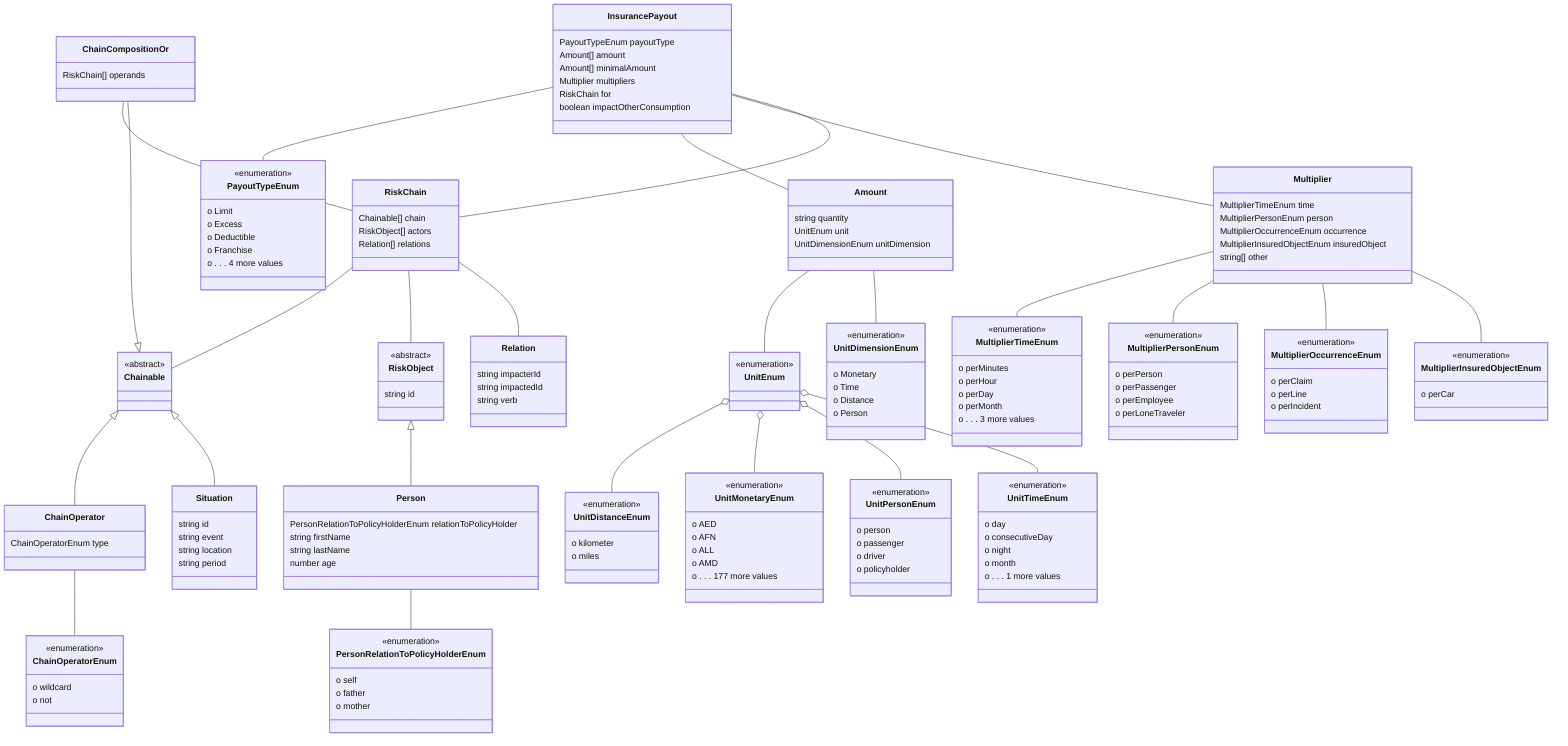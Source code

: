 classDiagram
Amount -- UnitEnum
Amount -- UnitDimensionEnum


class Amount {

  string quantity
  UnitEnum unit
  UnitDimensionEnum unitDimension

}

ChainCompositionOr -- RiskChain


Chainable <|-- ChainCompositionOr
class ChainCompositionOr {

  RiskChain[] operands

}

ChainOperator -- ChainOperatorEnum


Chainable <|-- ChainOperator
class ChainOperator {

  ChainOperatorEnum type

}

class ChainOperatorEnum {
<<enumeration>>
  o wildcard
  o not
}



class Chainable {
<<abstract>>


}

InsurancePayout -- PayoutTypeEnum
InsurancePayout -- Amount
InsurancePayout -- Multiplier
InsurancePayout -- RiskChain


class InsurancePayout {

  PayoutTypeEnum payoutType
  Amount[] amount
  Amount[] minimalAmount
  Multiplier multipliers
  RiskChain for
  boolean impactOtherConsumption

}

Multiplier -- MultiplierTimeEnum
Multiplier -- MultiplierPersonEnum
Multiplier -- MultiplierOccurrenceEnum
Multiplier -- MultiplierInsuredObjectEnum


class Multiplier {

  MultiplierTimeEnum time
  MultiplierPersonEnum person
  MultiplierOccurrenceEnum occurrence
  MultiplierInsuredObjectEnum insuredObject
  string[] other

}

class MultiplierInsuredObjectEnum {
<<enumeration>>
  o perCar
}

class MultiplierOccurrenceEnum {
<<enumeration>>
  o perClaim
  o perLine
  o perIncident
}

class MultiplierPersonEnum {
<<enumeration>>
  o perPerson
  o perPassenger
  o perEmployee
  o perLoneTraveler
}

class MultiplierTimeEnum {
<<enumeration>>
  o perMinutes
  o perHour
  o perDay
  o perMonth
  o . . . 3 more values
}

class PayoutTypeEnum {
<<enumeration>>
  o Limit
  o Excess
  o Deductible
  o Franchise
  o . . . 4 more values
}



class Relation {

  string impacterId
  string impactedId
  string verb

}

RiskChain -- Chainable
RiskChain -- RiskObject
RiskChain -- Relation


class RiskChain {

  Chainable[] chain
  RiskObject[] actors
  Relation[] relations

}



class RiskObject {
<<abstract>>

  string id

}



Chainable <|-- Situation
class Situation {

  string id
  string event
  string location
  string period

}

class UnitDimensionEnum {
<<enumeration>>
  o Monetary
  o Time
  o Distance
  o Person
}

UnitEnum o-- UnitDistanceEnum
  class UnitDistanceEnum {
<<enumeration>>
  o kilometer
  o miles
}

class UnitEnum {
<<enumeration>>
}

UnitEnum o-- UnitMonetaryEnum
  class UnitMonetaryEnum {
<<enumeration>>
  o AED
  o AFN
  o ALL
  o AMD
  o . . . 177 more values
}

UnitEnum o-- UnitPersonEnum
  class UnitPersonEnum {
<<enumeration>>
  o person
  o passenger
  o driver
  o policyholder
}

UnitEnum o-- UnitTimeEnum
  class UnitTimeEnum {
<<enumeration>>
  o day
  o consecutiveDay
  o night
  o month
  o . . . 1 more values
}

undefined
undefined
undefined
Person -- PersonRelationToPolicyHolderEnum


RiskObject <|-- Person
class Person {

  PersonRelationToPolicyHolderEnum relationToPolicyHolder
  string firstName
  string lastName
  number age

}

class PersonRelationToPolicyHolderEnum {
<<enumeration>>
  o self
  o father
  o mother
}